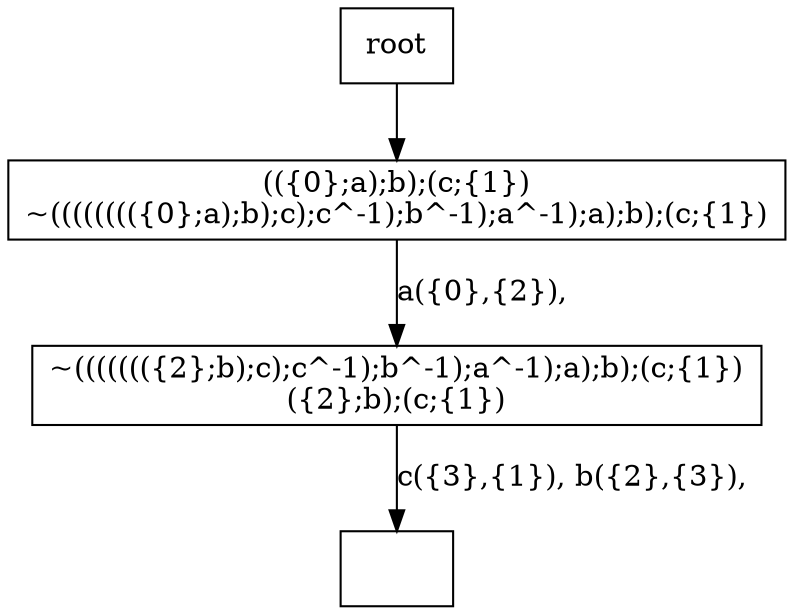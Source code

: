 digraph {
node[shape="box"]
N0x158636800[label="(({0};a);b);(c;{1})
~(((((((({0};a);b);c);c^-1);b^-1);a^-1);a);b);(c;{1})
"];
N0x158636800 -> N0x158640e70[label="a({0},{2}), 
"];
N0x158640e70[label="~((((((({2};b);c);c^-1);b^-1);a^-1);a);b);(c;{1})
({2};b);(c;{1})
"];
N0x158640e70 -> N0x1586490d0[label="c({3},{1}), b({2},{3}), 
"];
N0x1586490d0[label=""];
root -> N0x158636800;
}
